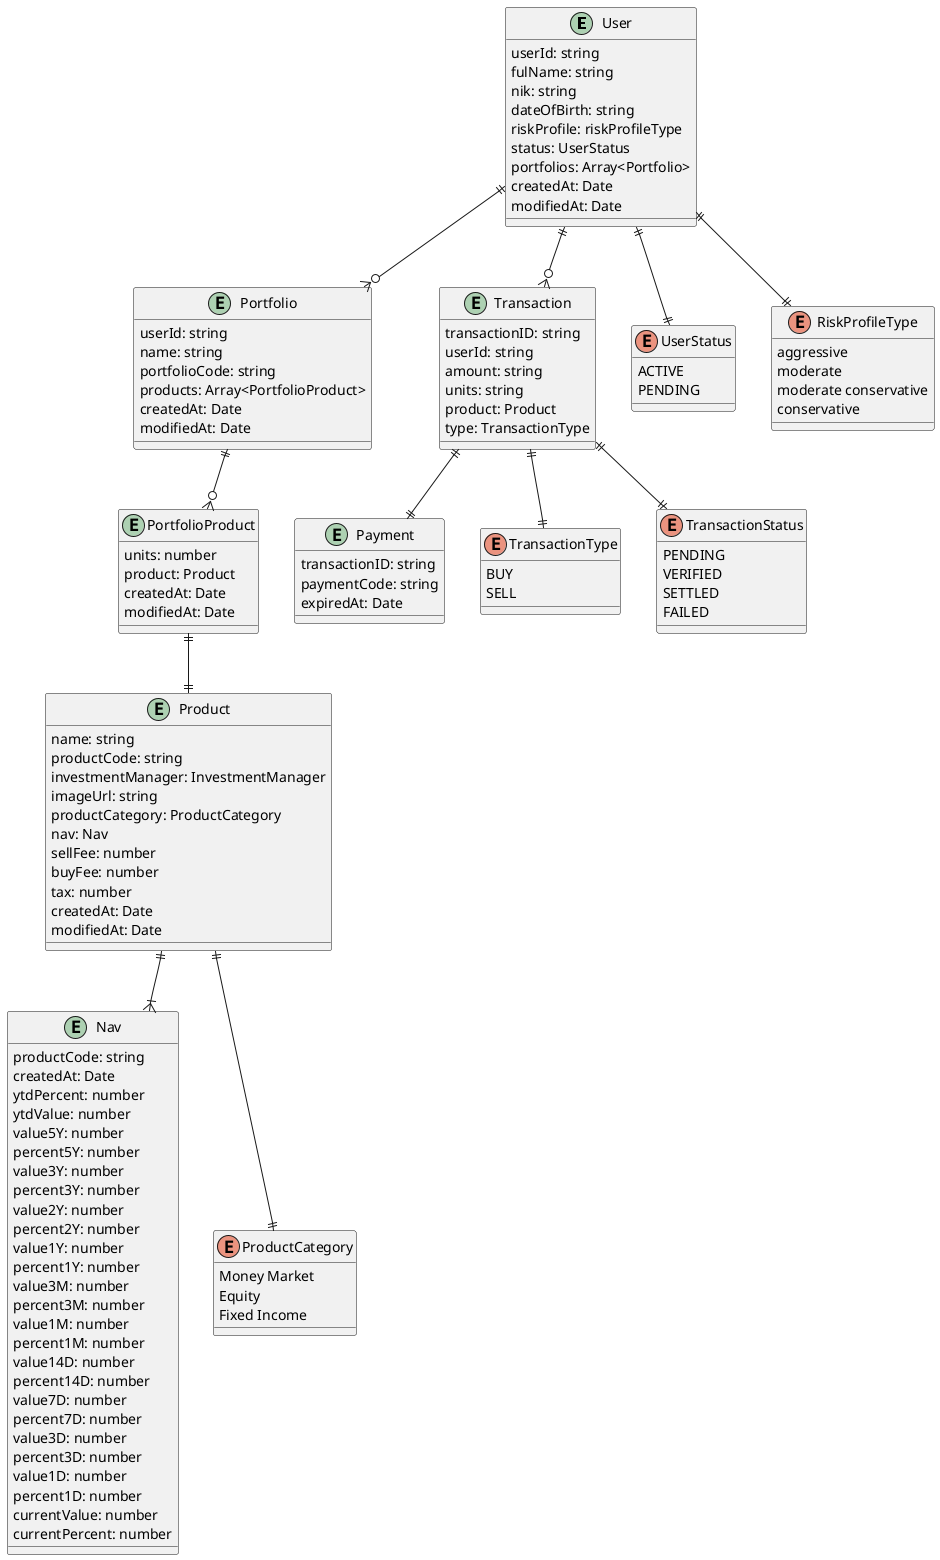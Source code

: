 @startuml

entity User {
    userId: string
    fulName: string
    nik: string
    dateOfBirth: string
    riskProfile: riskProfileType
    status: UserStatus
    portfolios: Array<Portfolio>
    createdAt: Date
    modifiedAt: Date
}

entity Portfolio {
    userId: string
    name: string
    portfolioCode: string
    products: Array<PortfolioProduct>
    createdAt: Date
    modifiedAt: Date
}

entity PortfolioProduct {
    units: number
    product: Product
    createdAt: Date
    modifiedAt: Date
}

entity Product {
    name: string
    productCode: string
    investmentManager: InvestmentManager
    imageUrl: string
    productCategory: ProductCategory
    nav: Nav
    sellFee: number
    buyFee: number
    tax: number
    createdAt: Date
    modifiedAt: Date
}

entity Nav {
    productCode: string
    createdAt: Date
    ytdPercent: number
    ytdValue: number
    value5Y: number
    percent5Y: number
    value3Y: number
    percent3Y: number
    value2Y: number
    percent2Y: number
    value1Y: number
    percent1Y: number
    value3M: number
    percent3M: number
    value1M: number
    percent1M: number
    value14D: number
    percent14D: number
    value7D: number
    percent7D: number
    value3D: number
    percent3D: number
    value1D: number
    percent1D: number
    currentValue: number
    currentPercent: number
}

enum ProductCategory {
    Money Market
    Equity
    Fixed Income
}

entity Transaction {
    transactionID: string
    userId: string
    amount: string
    units: string
    product: Product
    type: TransactionType
}

entity Payment {
    transactionID: string
    paymentCode: string
    expiredAt: Date
}

enum TransactionType {
    BUY
    SELL
}

enum TransactionStatus {
    PENDING
    VERIFIED
    SETTLED
    FAILED
}

enum UserStatus{
    ACTIVE
    PENDING
}

enum RiskProfileType{
    aggressive
    moderate
    moderate conservative
    conservative
}

Product ||--|| ProductCategory
Product ||--|{ Nav
PortfolioProduct ||--|| Product
Portfolio ||--o{ PortfolioProduct
User ||--o{ Portfolio
User ||--o{ Transaction
User ||--|| UserStatus
Transaction ||--|| TransactionStatus
Transaction ||--|| TransactionType
User ||--|| RiskProfileType
Transaction ||--|| Payment
@enduml
